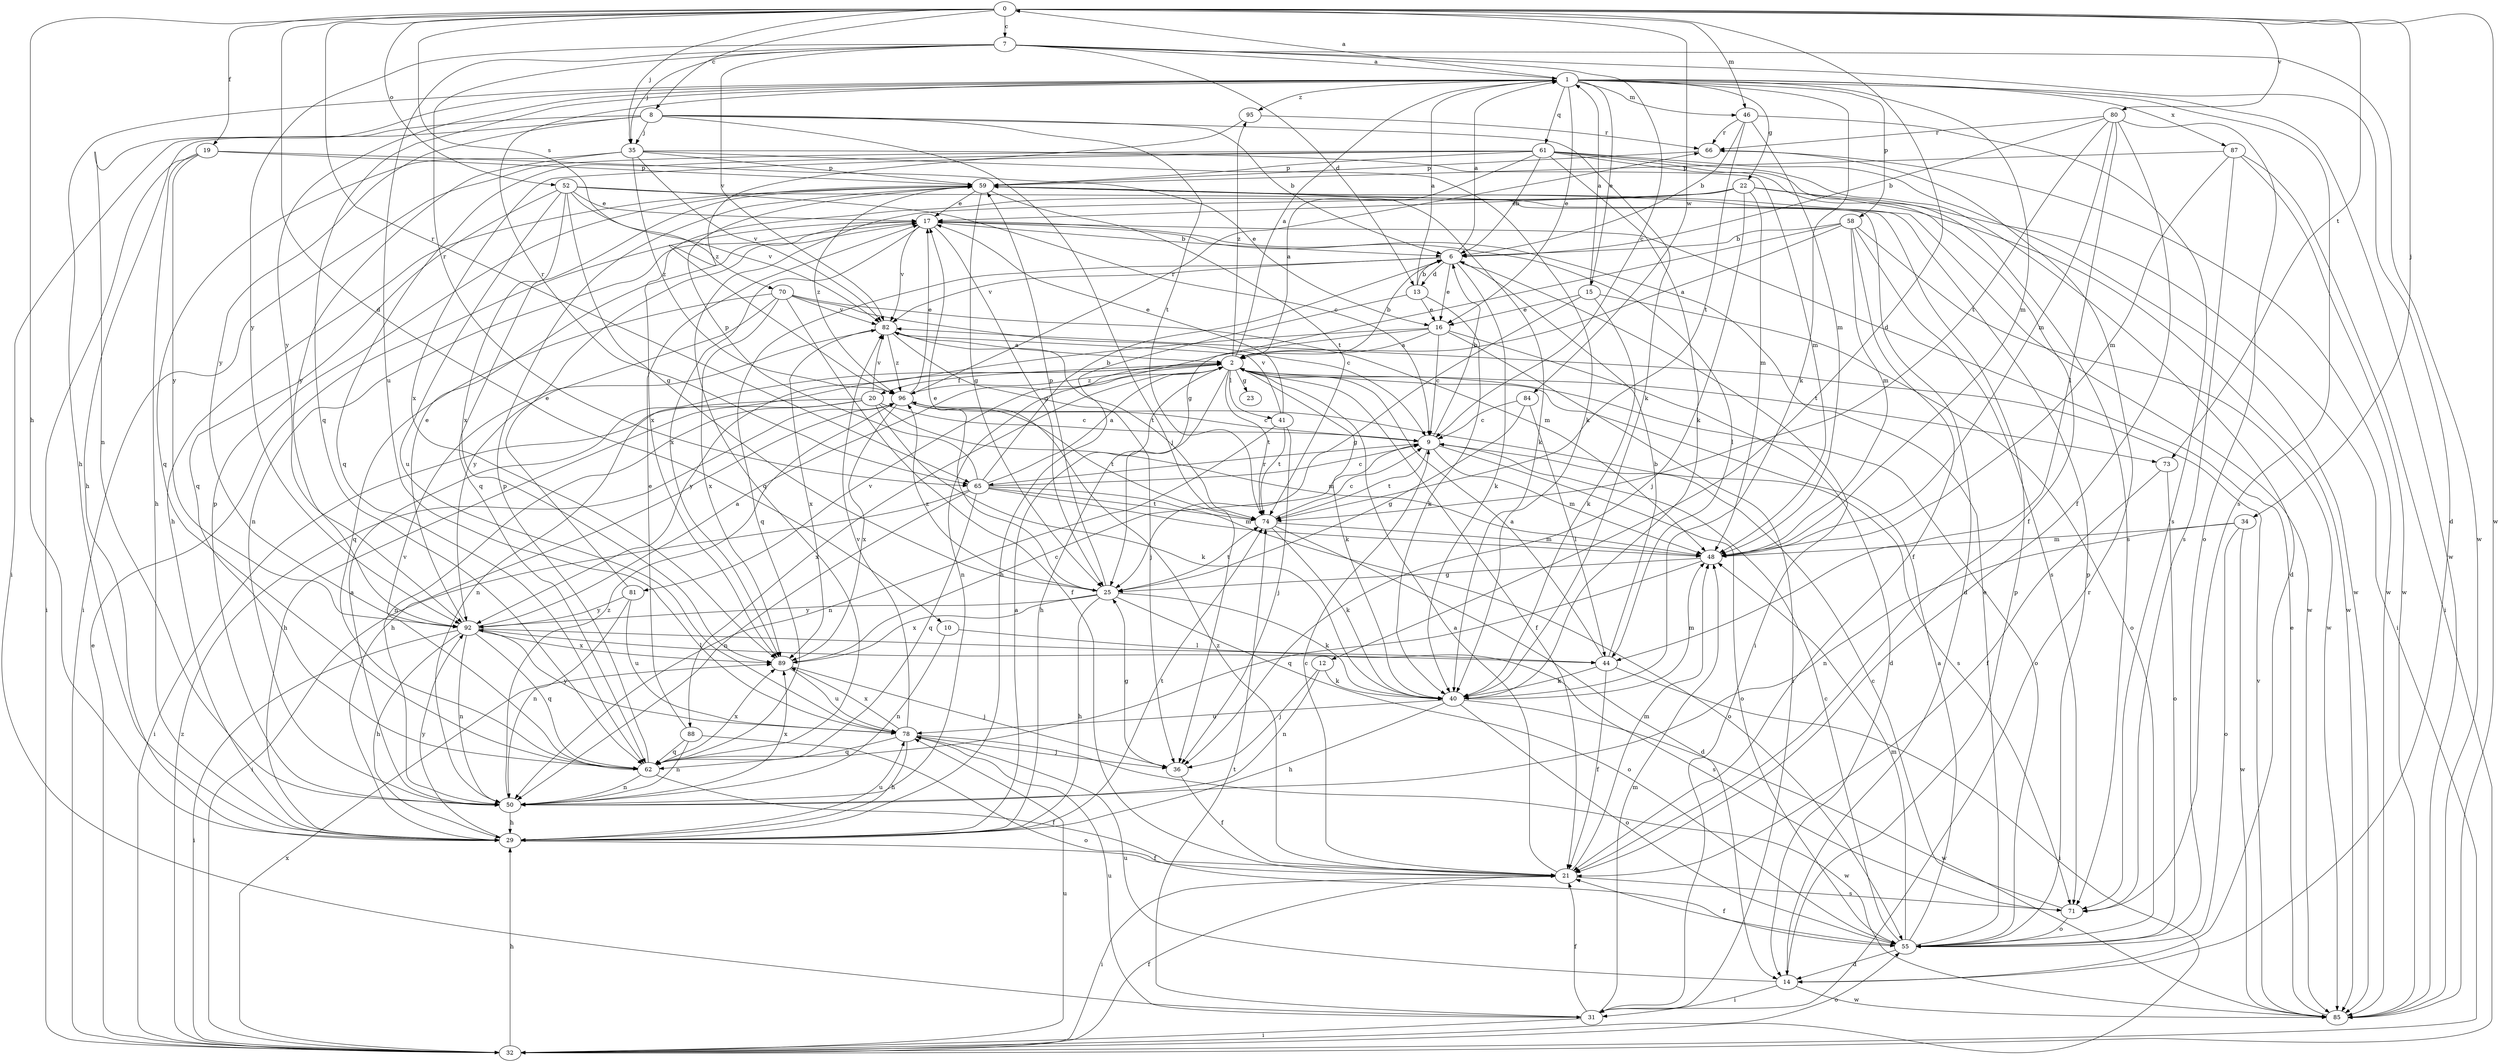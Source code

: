 strict digraph  {
0;
1;
2;
6;
7;
8;
9;
10;
12;
13;
14;
15;
16;
17;
19;
20;
21;
22;
23;
25;
29;
31;
32;
34;
35;
36;
40;
41;
44;
46;
48;
50;
52;
55;
58;
59;
61;
62;
65;
66;
70;
71;
73;
74;
78;
80;
81;
82;
84;
85;
87;
88;
89;
92;
95;
96;
0 -> 7  [label=c];
0 -> 8  [label=c];
0 -> 10  [label=d];
0 -> 12  [label=d];
0 -> 19  [label=f];
0 -> 29  [label=h];
0 -> 34  [label=j];
0 -> 35  [label=j];
0 -> 46  [label=m];
0 -> 52  [label=o];
0 -> 65  [label=r];
0 -> 70  [label=s];
0 -> 73  [label=t];
0 -> 80  [label=v];
0 -> 84  [label=w];
0 -> 85  [label=w];
1 -> 0  [label=a];
1 -> 15  [label=e];
1 -> 16  [label=e];
1 -> 22  [label=g];
1 -> 29  [label=h];
1 -> 40  [label=k];
1 -> 46  [label=m];
1 -> 48  [label=m];
1 -> 50  [label=n];
1 -> 58  [label=p];
1 -> 61  [label=q];
1 -> 62  [label=q];
1 -> 65  [label=r];
1 -> 71  [label=s];
1 -> 85  [label=w];
1 -> 87  [label=x];
1 -> 92  [label=y];
1 -> 95  [label=z];
2 -> 1  [label=a];
2 -> 6  [label=b];
2 -> 20  [label=f];
2 -> 21  [label=f];
2 -> 23  [label=g];
2 -> 29  [label=h];
2 -> 40  [label=k];
2 -> 41  [label=l];
2 -> 50  [label=n];
2 -> 55  [label=o];
2 -> 73  [label=t];
2 -> 74  [label=t];
2 -> 81  [label=v];
2 -> 88  [label=x];
2 -> 95  [label=z];
2 -> 96  [label=z];
6 -> 1  [label=a];
6 -> 13  [label=d];
6 -> 16  [label=e];
6 -> 31  [label=i];
6 -> 40  [label=k];
6 -> 62  [label=q];
6 -> 82  [label=v];
7 -> 1  [label=a];
7 -> 9  [label=c];
7 -> 13  [label=d];
7 -> 14  [label=d];
7 -> 35  [label=j];
7 -> 65  [label=r];
7 -> 78  [label=u];
7 -> 82  [label=v];
7 -> 85  [label=w];
7 -> 92  [label=y];
8 -> 6  [label=b];
8 -> 29  [label=h];
8 -> 31  [label=i];
8 -> 35  [label=j];
8 -> 36  [label=j];
8 -> 40  [label=k];
8 -> 74  [label=t];
8 -> 92  [label=y];
9 -> 6  [label=b];
9 -> 48  [label=m];
9 -> 55  [label=o];
9 -> 65  [label=r];
9 -> 74  [label=t];
10 -> 44  [label=l];
10 -> 50  [label=n];
12 -> 36  [label=j];
12 -> 40  [label=k];
12 -> 50  [label=n];
13 -> 1  [label=a];
13 -> 6  [label=b];
13 -> 16  [label=e];
13 -> 29  [label=h];
13 -> 40  [label=k];
14 -> 31  [label=i];
14 -> 59  [label=p];
14 -> 78  [label=u];
14 -> 85  [label=w];
15 -> 1  [label=a];
15 -> 16  [label=e];
15 -> 25  [label=g];
15 -> 40  [label=k];
15 -> 55  [label=o];
16 -> 2  [label=a];
16 -> 9  [label=c];
16 -> 14  [label=d];
16 -> 31  [label=i];
16 -> 50  [label=n];
16 -> 92  [label=y];
17 -> 6  [label=b];
17 -> 25  [label=g];
17 -> 44  [label=l];
17 -> 50  [label=n];
17 -> 82  [label=v];
17 -> 89  [label=x];
19 -> 16  [label=e];
19 -> 29  [label=h];
19 -> 32  [label=i];
19 -> 59  [label=p];
19 -> 92  [label=y];
20 -> 9  [label=c];
20 -> 29  [label=h];
20 -> 32  [label=i];
20 -> 40  [label=k];
20 -> 48  [label=m];
20 -> 50  [label=n];
20 -> 82  [label=v];
21 -> 2  [label=a];
21 -> 9  [label=c];
21 -> 32  [label=i];
21 -> 48  [label=m];
21 -> 71  [label=s];
21 -> 96  [label=z];
22 -> 17  [label=e];
22 -> 32  [label=i];
22 -> 36  [label=j];
22 -> 48  [label=m];
22 -> 62  [label=q];
22 -> 85  [label=w];
22 -> 89  [label=x];
25 -> 17  [label=e];
25 -> 29  [label=h];
25 -> 40  [label=k];
25 -> 55  [label=o];
25 -> 59  [label=p];
25 -> 74  [label=t];
25 -> 89  [label=x];
25 -> 92  [label=y];
25 -> 96  [label=z];
29 -> 2  [label=a];
29 -> 21  [label=f];
29 -> 74  [label=t];
29 -> 78  [label=u];
29 -> 92  [label=y];
31 -> 21  [label=f];
31 -> 32  [label=i];
31 -> 48  [label=m];
31 -> 66  [label=r];
31 -> 74  [label=t];
31 -> 78  [label=u];
32 -> 17  [label=e];
32 -> 21  [label=f];
32 -> 29  [label=h];
32 -> 55  [label=o];
32 -> 78  [label=u];
32 -> 89  [label=x];
32 -> 96  [label=z];
34 -> 48  [label=m];
34 -> 50  [label=n];
34 -> 55  [label=o];
34 -> 85  [label=w];
35 -> 40  [label=k];
35 -> 48  [label=m];
35 -> 59  [label=p];
35 -> 62  [label=q];
35 -> 82  [label=v];
35 -> 92  [label=y];
35 -> 96  [label=z];
36 -> 21  [label=f];
36 -> 25  [label=g];
40 -> 29  [label=h];
40 -> 48  [label=m];
40 -> 55  [label=o];
40 -> 78  [label=u];
40 -> 85  [label=w];
41 -> 17  [label=e];
41 -> 36  [label=j];
41 -> 50  [label=n];
41 -> 74  [label=t];
41 -> 82  [label=v];
44 -> 2  [label=a];
44 -> 6  [label=b];
44 -> 21  [label=f];
44 -> 32  [label=i];
44 -> 40  [label=k];
46 -> 6  [label=b];
46 -> 48  [label=m];
46 -> 66  [label=r];
46 -> 71  [label=s];
46 -> 74  [label=t];
48 -> 25  [label=g];
48 -> 62  [label=q];
50 -> 2  [label=a];
50 -> 29  [label=h];
50 -> 59  [label=p];
50 -> 89  [label=x];
50 -> 96  [label=z];
52 -> 9  [label=c];
52 -> 14  [label=d];
52 -> 17  [label=e];
52 -> 25  [label=g];
52 -> 62  [label=q];
52 -> 78  [label=u];
52 -> 82  [label=v];
52 -> 89  [label=x];
55 -> 2  [label=a];
55 -> 9  [label=c];
55 -> 14  [label=d];
55 -> 17  [label=e];
55 -> 21  [label=f];
55 -> 48  [label=m];
55 -> 59  [label=p];
58 -> 2  [label=a];
58 -> 6  [label=b];
58 -> 21  [label=f];
58 -> 25  [label=g];
58 -> 48  [label=m];
58 -> 71  [label=s];
58 -> 85  [label=w];
59 -> 17  [label=e];
59 -> 25  [label=g];
59 -> 29  [label=h];
59 -> 40  [label=k];
59 -> 62  [label=q];
59 -> 74  [label=t];
59 -> 85  [label=w];
59 -> 96  [label=z];
61 -> 2  [label=a];
61 -> 6  [label=b];
61 -> 14  [label=d];
61 -> 21  [label=f];
61 -> 32  [label=i];
61 -> 40  [label=k];
61 -> 59  [label=p];
61 -> 62  [label=q];
61 -> 71  [label=s];
61 -> 85  [label=w];
61 -> 89  [label=x];
62 -> 21  [label=f];
62 -> 50  [label=n];
62 -> 59  [label=p];
62 -> 82  [label=v];
62 -> 89  [label=x];
65 -> 2  [label=a];
65 -> 6  [label=b];
65 -> 9  [label=c];
65 -> 32  [label=i];
65 -> 48  [label=m];
65 -> 50  [label=n];
65 -> 55  [label=o];
65 -> 59  [label=p];
65 -> 62  [label=q];
65 -> 74  [label=t];
66 -> 59  [label=p];
66 -> 85  [label=w];
70 -> 9  [label=c];
70 -> 21  [label=f];
70 -> 48  [label=m];
70 -> 62  [label=q];
70 -> 82  [label=v];
70 -> 89  [label=x];
70 -> 92  [label=y];
71 -> 9  [label=c];
71 -> 55  [label=o];
73 -> 21  [label=f];
73 -> 55  [label=o];
74 -> 9  [label=c];
74 -> 14  [label=d];
74 -> 40  [label=k];
74 -> 48  [label=m];
78 -> 29  [label=h];
78 -> 36  [label=j];
78 -> 62  [label=q];
78 -> 82  [label=v];
78 -> 85  [label=w];
78 -> 89  [label=x];
78 -> 92  [label=y];
80 -> 6  [label=b];
80 -> 21  [label=f];
80 -> 44  [label=l];
80 -> 48  [label=m];
80 -> 55  [label=o];
80 -> 66  [label=r];
80 -> 74  [label=t];
81 -> 17  [label=e];
81 -> 50  [label=n];
81 -> 78  [label=u];
81 -> 92  [label=y];
82 -> 2  [label=a];
82 -> 36  [label=j];
82 -> 74  [label=t];
82 -> 89  [label=x];
82 -> 96  [label=z];
84 -> 9  [label=c];
84 -> 25  [label=g];
84 -> 44  [label=l];
85 -> 17  [label=e];
85 -> 82  [label=v];
87 -> 32  [label=i];
87 -> 48  [label=m];
87 -> 59  [label=p];
87 -> 71  [label=s];
87 -> 85  [label=w];
88 -> 17  [label=e];
88 -> 50  [label=n];
88 -> 55  [label=o];
88 -> 62  [label=q];
89 -> 9  [label=c];
89 -> 36  [label=j];
89 -> 78  [label=u];
92 -> 2  [label=a];
92 -> 17  [label=e];
92 -> 29  [label=h];
92 -> 32  [label=i];
92 -> 44  [label=l];
92 -> 50  [label=n];
92 -> 62  [label=q];
92 -> 71  [label=s];
92 -> 89  [label=x];
95 -> 66  [label=r];
95 -> 96  [label=z];
96 -> 9  [label=c];
96 -> 17  [label=e];
96 -> 29  [label=h];
96 -> 66  [label=r];
96 -> 71  [label=s];
96 -> 74  [label=t];
96 -> 89  [label=x];
}
